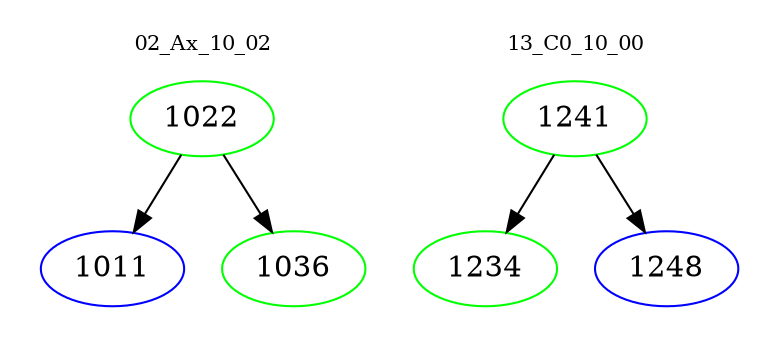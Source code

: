 digraph{
subgraph cluster_0 {
color = white
label = "02_Ax_10_02";
fontsize=10;
T0_1022 [label="1022", color="green"]
T0_1022 -> T0_1011 [color="black"]
T0_1011 [label="1011", color="blue"]
T0_1022 -> T0_1036 [color="black"]
T0_1036 [label="1036", color="green"]
}
subgraph cluster_1 {
color = white
label = "13_C0_10_00";
fontsize=10;
T1_1241 [label="1241", color="green"]
T1_1241 -> T1_1234 [color="black"]
T1_1234 [label="1234", color="green"]
T1_1241 -> T1_1248 [color="black"]
T1_1248 [label="1248", color="blue"]
}
}
